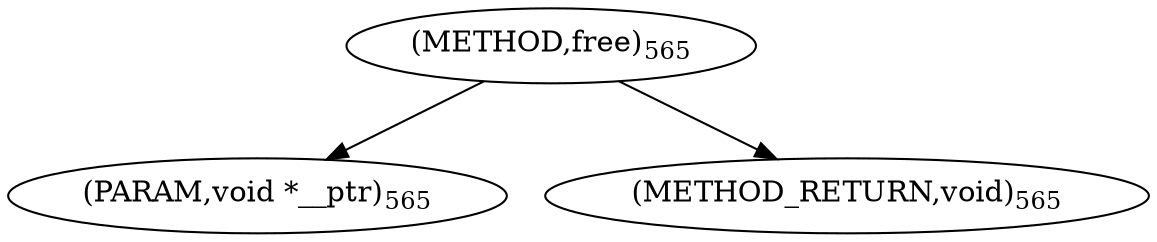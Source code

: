 digraph "free" {  
"4826" [label = <(METHOD,free)<SUB>565</SUB>> ]
"4827" [label = <(PARAM,void *__ptr)<SUB>565</SUB>> ]
"4828" [label = <(METHOD_RETURN,void)<SUB>565</SUB>> ]
  "4826" -> "4827" 
  "4826" -> "4828" 
}
